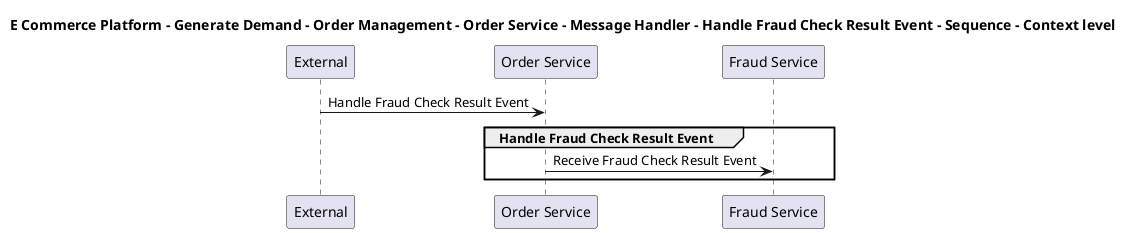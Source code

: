 @startuml

title E Commerce Platform - Generate Demand - Order Management - Order Service - Message Handler - Handle Fraud Check Result Event - Sequence - Context level

participant "External" as C4InterFlow.SoftwareSystems.ExternalSystem
participant "Order Service" as ECommercePlatform.GenerateDemand.OrderManagement.SoftwareSystems.OrderService
participant "Fraud Service" as ECommercePlatform.Deliver.FraudManagement.SoftwareSystems.FraudService

C4InterFlow.SoftwareSystems.ExternalSystem -> ECommercePlatform.GenerateDemand.OrderManagement.SoftwareSystems.OrderService : Handle Fraud Check Result Event
group Handle Fraud Check Result Event
ECommercePlatform.GenerateDemand.OrderManagement.SoftwareSystems.OrderService -> ECommercePlatform.Deliver.FraudManagement.SoftwareSystems.FraudService : Receive Fraud Check Result Event
end


@enduml

